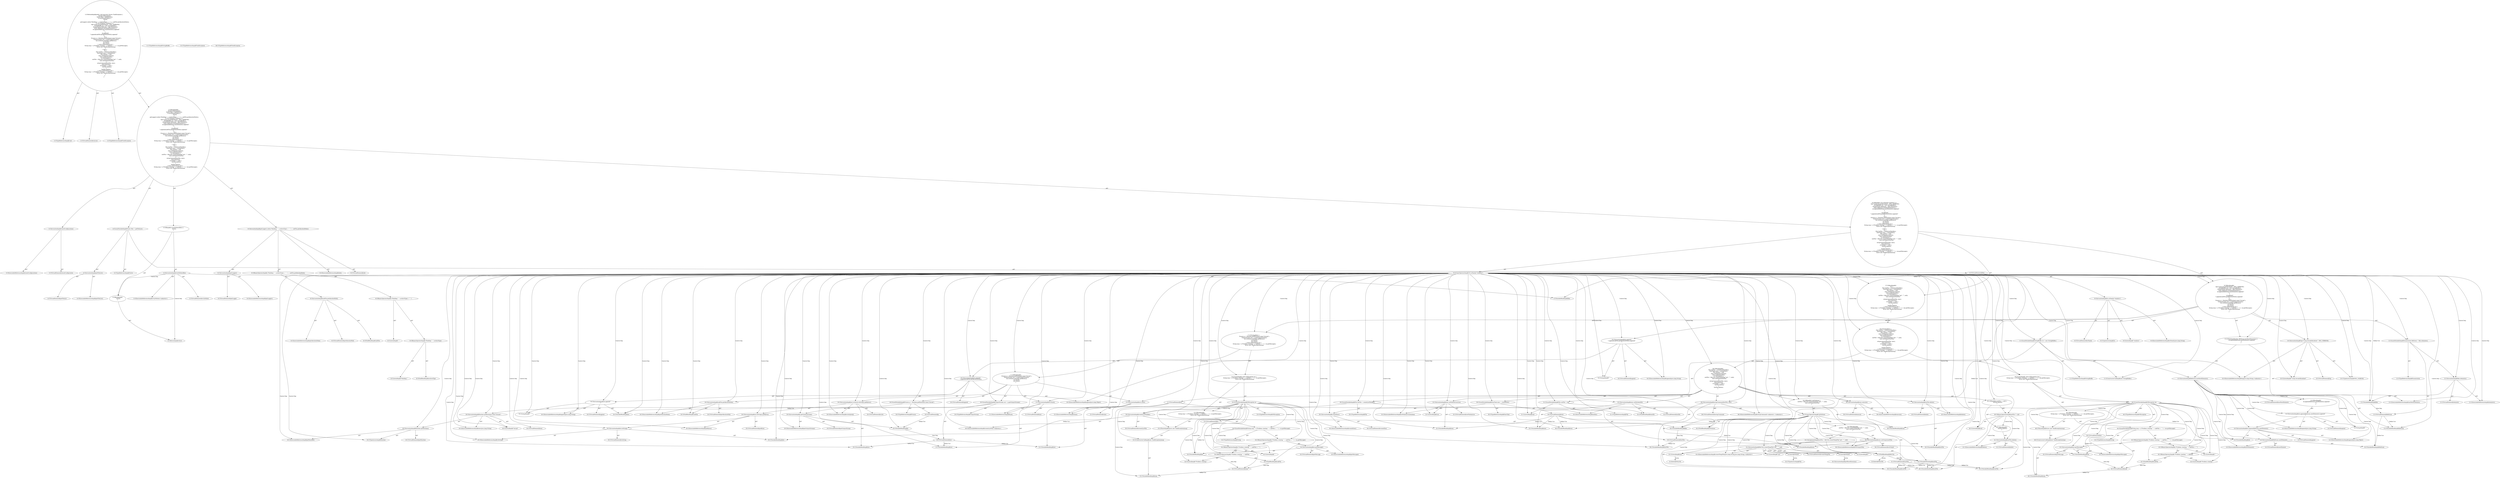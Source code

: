 digraph "execute#?" {
0 [label="2:CtTypeReferenceImpl@void" shape=ellipse]
1 [label="2:CtVirtualElement@execute" shape=ellipse]
2 [label="2:CtTypeReferenceImpl@TaskException" shape=ellipse]
3 [label="3:CtExecutableReferenceImpl@checkConfiguration()" shape=ellipse]
4 [label="3:CtVirtualElement@checkConfiguration" shape=ellipse]
5 [label="3:CtInvocationImpl@checkConfiguration()" shape=ellipse]
6 [label="4:CtTypeReferenceImpl@Vector" shape=ellipse]
7 [label="4:CtExecutableReferenceImpl@getFileList()" shape=ellipse]
8 [label="4:CtVirtualElement@getFileList" shape=ellipse]
9 [label="4:CtInvocationImpl@getFileList()" shape=ellipse]
10 [label="4:CtVirtualElement@files" shape=ellipse]
11 [label="4:CtLocalVariableImpl@Vector files = getFileList()" shape=ellipse]
12 [label="5:CtExecutableReferenceImpl@isUpToDate(<unknown>)" shape=ellipse]
13 [label="5:CtVirtualElement@isUpToDate" shape=ellipse]
14 [label="5:CtVariableReadImpl@files" shape=ellipse]
15 [label="5:CtInvocationImpl@isUpToDate(files)" shape=ellipse]
16 [label="6:CtReturnImpl@return" shape=ellipse]
17 [label="5:CtBlockImpl@\{
    return;
\}" shape=ellipse]
18 [label="5:CtIfImpl@if (isUpToDate(files)) \{
    return;
\}" shape=ellipse]
19 [label="8:CtExecutableReferenceImpl@info()" shape=ellipse]
20 [label="8:CtVirtualElement@info" shape=ellipse]
21 [label="8:CtExecutableReferenceImpl@getLogger()" shape=ellipse]
22 [label="8:CtVirtualElement@getLogger" shape=ellipse]
23 [label="8:CtInvocationImpl@getLogger()" shape=ellipse]
24 [label="8:CtLiteralImpl@\"Building \"" shape=ellipse]
25 [label="8:CtFieldReadImpl@archiveType" shape=ellipse]
26 [label="8:CtBinaryOperatorImpl@(\"Building \" + archiveType)" shape=ellipse]
27 [label="8:CtLiteralImpl@\": \"" shape=ellipse]
28 [label="8:CtBinaryOperatorImpl@((\"Building \" + archiveType) + \": \")" shape=ellipse]
29 [label="8:CtExecutableReferenceImpl@getAbsolutePath()" shape=ellipse]
30 [label="8:CtVirtualElement@getAbsolutePath" shape=ellipse]
31 [label="8:CtFieldReadImpl@cabFile" shape=ellipse]
32 [label="8:CtInvocationImpl@cabFile.getAbsolutePath()" shape=ellipse]
33 [label="8:CtBinaryOperatorImpl@((\"Building \" + archiveType) + \": \") + cabFile.getAbsolutePath()" shape=ellipse]
34 [label="8:CtInvocationImpl@getLogger().info(((\"Building \" + archiveType) + \": \") + cabFile.getAbsolutePath())" shape=ellipse]
35 [label="9:CtExecutableReferenceImpl@isFamily(java.lang.String)" shape=ellipse]
36 [label="9:CtVirtualElement@isFamily" shape=ellipse]
37 [label="9:CtTypeAccessImpl@Os" shape=ellipse]
38 [label="9:CtLiteralImpl@\"windows\"" shape=ellipse]
39 [label="9:CtInvocationImpl@Os.isFamily(\"windows\")" shape=ellipse]
40 [label="9:CtUnaryOperatorImpl@!Os.isFamily(\"windows\")" shape=ellipse]
41 [label="10:CtExecutableReferenceImpl@log(java.lang.String,<unknown>)" shape=ellipse]
42 [label="10:CtVirtualElement@log" shape=ellipse]
43 [label="10:CtLiteralImpl@\"Using listcab/libcabinet\"" shape=ellipse]
44 [label="10:CtTypeAccessImpl@MSG_VERBOSE" shape=ellipse]
45 [label="10:CtInvocationImpl@log(\"Using listcab/libcabinet\", MSG_VERBOSE)" shape=ellipse]
46 [label="11:CtTypeReferenceImpl@StringBuffer" shape=ellipse]
47 [label="11:CtTypeReferenceImpl@StringBuffer" shape=ellipse]
48 [label="11:CtConstructorCallImpl@new StringBuffer()" shape=ellipse]
49 [label="11:CtVirtualElement@sb" shape=ellipse]
50 [label="11:CtLocalVariableImpl@StringBuffer sb = new StringBuffer()" shape=ellipse]
51 [label="12:CtTypeReferenceImpl@Enumeration" shape=ellipse]
52 [label="12:CtExecutableReferenceImpl@elements()" shape=ellipse]
53 [label="12:CtVirtualElement@elements" shape=ellipse]
54 [label="12:CtVariableReadImpl@files" shape=ellipse]
55 [label="12:CtInvocationImpl@files.elements()" shape=ellipse]
56 [label="12:CtVirtualElement@fileEnum" shape=ellipse]
57 [label="12:CtLocalVariableImpl@Enumeration fileEnum = files.elements()" shape=ellipse]
58 [label="13:CtExecutableReferenceImpl@hasMoreElements()" shape=ellipse]
59 [label="13:CtVirtualElement@hasMoreElements" shape=ellipse]
60 [label="13:CtVariableReadImpl@fileEnum" shape=ellipse]
61 [label="13:CtInvocationImpl@fileEnum.hasMoreElements()" shape=ellipse]
62 [label="14:CtExecutableReferenceImpl@append(java.lang.String)" shape=ellipse]
63 [label="14:CtVirtualElement@append" shape=ellipse]
64 [label="14:CtExecutableReferenceImpl@append(java.lang.Object)" shape=ellipse]
65 [label="14:CtVirtualElement@append" shape=ellipse]
66 [label="14:CtVariableReadImpl@sb" shape=ellipse]
67 [label="14:CtExecutableReferenceImpl@nextElement()" shape=ellipse]
68 [label="14:CtVirtualElement@nextElement" shape=ellipse]
69 [label="14:CtVariableReadImpl@fileEnum" shape=ellipse]
70 [label="14:CtInvocationImpl@fileEnum.nextElement()" shape=ellipse]
71 [label="14:CtInvocationImpl@sb.append(fileEnum.nextElement())" shape=ellipse]
72 [label="14:CtLiteralImpl@\"\n\"" shape=ellipse]
73 [label="14:CtInvocationImpl@sb.append(fileEnum.nextElement()).append(\"\n\")" shape=ellipse]
74 [label="13:CtBlockImpl@\{
    sb.append(fileEnum.nextElement()).append(\"\n\");
\}" shape=ellipse]
75 [label="13:CtWhileImpl@while (fileEnum.hasMoreElements()) \{
    sb.append(fileEnum.nextElement()).append(\"\n\");
\} " shape=ellipse]
76 [label="16:CtExecutableReferenceImpl@append(java.lang.String)" shape=ellipse]
77 [label="16:CtVirtualElement@append" shape=ellipse]
78 [label="16:CtExecutableReferenceImpl@append(java.lang.Object)" shape=ellipse]
79 [label="16:CtVirtualElement@append" shape=ellipse]
80 [label="16:CtExecutableReferenceImpl@append(java.lang.String)" shape=ellipse]
81 [label="16:CtVirtualElement@append" shape=ellipse]
82 [label="16:CtVariableReadImpl@sb" shape=ellipse]
83 [label="16:CtLiteralImpl@\"\n\"" shape=ellipse]
84 [label="16:CtInvocationImpl@sb.append(\"\n\")" shape=ellipse]
85 [label="16:CtExecutableReferenceImpl@getAbsolutePath()" shape=ellipse]
86 [label="16:CtVirtualElement@getAbsolutePath" shape=ellipse]
87 [label="16:CtFieldReadImpl@cabFile" shape=ellipse]
88 [label="16:CtInvocationImpl@cabFile.getAbsolutePath()" shape=ellipse]
89 [label="16:CtInvocationImpl@sb.append(\"\n\").append(cabFile.getAbsolutePath())" shape=ellipse]
90 [label="16:CtLiteralImpl@\"\n\"" shape=ellipse]
91 [label="16:CtInvocationImpl@sb.append(\"\n\").append(cabFile.getAbsolutePath()).append(\"\n\")" shape=ellipse]
92 [label="18:CtTypeReferenceImpl@Process" shape=ellipse]
93 [label="18:CtExecutableReferenceImpl@exec(java.lang.String)" shape=ellipse]
94 [label="18:CtVirtualElement@exec" shape=ellipse]
95 [label="18:CtExecutableReferenceImpl@getRuntime()" shape=ellipse]
96 [label="18:CtVirtualElement@getRuntime" shape=ellipse]
97 [label="18:CtTypeAccessImpl@Runtime" shape=ellipse]
98 [label="18:CtInvocationImpl@Runtime.getRuntime()" shape=ellipse]
99 [label="18:CtLiteralImpl@\"listcab\"" shape=ellipse]
100 [label="18:CtInvocationImpl@Runtime.getRuntime().exec(\"listcab\")" shape=ellipse]
101 [label="18:CtVirtualElement@p" shape=ellipse]
102 [label="18:CtLocalVariableImpl@Process p = Runtime.getRuntime().exec(\"listcab\")" shape=ellipse]
103 [label="19:CtTypeReferenceImpl@OutputStream" shape=ellipse]
104 [label="19:CtExecutableReferenceImpl@getOutputStream()" shape=ellipse]
105 [label="19:CtVirtualElement@getOutputStream" shape=ellipse]
106 [label="19:CtVariableReadImpl@p" shape=ellipse]
107 [label="19:CtInvocationImpl@p.getOutputStream()" shape=ellipse]
108 [label="19:CtVirtualElement@out" shape=ellipse]
109 [label="19:CtLocalVariableImpl@OutputStream out = p.getOutputStream()" shape=ellipse]
110 [label="20:CtExecutableReferenceImpl@write(byte[])" shape=ellipse]
111 [label="20:CtVirtualElement@write" shape=ellipse]
112 [label="20:CtVariableReadImpl@out" shape=ellipse]
113 [label="20:CtExecutableReferenceImpl@getBytes()" shape=ellipse]
114 [label="20:CtVirtualElement@getBytes" shape=ellipse]
115 [label="20:CtExecutableReferenceImpl@toString()" shape=ellipse]
116 [label="20:CtVirtualElement@toString" shape=ellipse]
117 [label="20:CtVariableReadImpl@sb" shape=ellipse]
118 [label="20:CtInvocationImpl@sb.toString()" shape=ellipse]
119 [label="20:CtInvocationImpl@sb.toString().getBytes()" shape=ellipse]
120 [label="20:CtInvocationImpl@out.write(sb.toString().getBytes())" shape=ellipse]
121 [label="21:CtExecutableReferenceImpl@flush()" shape=ellipse]
122 [label="21:CtVirtualElement@flush" shape=ellipse]
123 [label="21:CtVariableReadImpl@out" shape=ellipse]
124 [label="21:CtInvocationImpl@out.flush()" shape=ellipse]
125 [label="22:CtExecutableReferenceImpl@close()" shape=ellipse]
126 [label="22:CtVirtualElement@close" shape=ellipse]
127 [label="22:CtVariableReadImpl@out" shape=ellipse]
128 [label="22:CtInvocationImpl@out.close()" shape=ellipse]
129 [label="17:CtBlockImpl@\{
    Process p = Runtime.getRuntime().exec(\"listcab\");
    OutputStream out = p.getOutputStream();
    out.write(sb.toString().getBytes());
    out.flush();
    out.close();
\}" shape=ellipse]
130 [label="23:CtVirtualElement@ex" shape=ellipse]
131 [label="23:CtTypeReferenceImpl@IOException" shape=ellipse]
132 [label="23:CtCatchVariableImpl@IOException ex" shape=ellipse]
133 [label="24:CtTypeReferenceImpl@String" shape=ellipse]
134 [label="24:CtLiteralImpl@\"Problem creating \"" shape=ellipse]
135 [label="24:CtFieldReadImpl@cabFile" shape=ellipse]
136 [label="24:CtBinaryOperatorImpl@(\"Problem creating \" + cabFile)" shape=ellipse]
137 [label="24:CtLiteralImpl@\" \"" shape=ellipse]
138 [label="24:CtBinaryOperatorImpl@((\"Problem creating \" + cabFile) + \" \")" shape=ellipse]
139 [label="24:CtExecutableReferenceImpl@getMessage()" shape=ellipse]
140 [label="24:CtVirtualElement@getMessage" shape=ellipse]
141 [label="24:CtVariableReadImpl@ex" shape=ellipse]
142 [label="24:CtInvocationImpl@ex.getMessage()" shape=ellipse]
143 [label="24:CtBinaryOperatorImpl@((\"Problem creating \" + cabFile) + \" \") + ex.getMessage()" shape=ellipse]
144 [label="24:CtVirtualElement@msg" shape=ellipse]
145 [label="24:CtLocalVariableImpl@String msg = ((\"Problem creating \" + cabFile) + \" \") + ex.getMessage()" shape=ellipse]
146 [label="25:CtTypeReferenceImpl@TaskException" shape=ellipse]
147 [label="25:CtVariableReadImpl@msg" shape=ellipse]
148 [label="25:CtConstructorCallImpl@new TaskException(msg)" shape=ellipse]
149 [label="25:CtThrowImpl@throw new TaskException(msg)" shape=ellipse]
150 [label="23:CtBlockImpl@\{
    String msg = ((\"Problem creating \" + cabFile) + \" \") + ex.getMessage();
    throw new TaskException(msg);
\}" shape=ellipse]
151 [label="23:CtCatchImpl@ catch (IOException ex) \{
    String msg = ((\"Problem creating \" + cabFile) + \" \") + ex.getMessage();
    throw new TaskException(msg);
\}" shape=ellipse]
152 [label="17:CtTryImpl@try \{
    Process p = Runtime.getRuntime().exec(\"listcab\");
    OutputStream out = p.getOutputStream();
    out.write(sb.toString().getBytes());
    out.flush();
    out.close();
\} catch (IOException ex) \{
    String msg = ((\"Problem creating \" + cabFile) + \" \") + ex.getMessage();
    throw new TaskException(msg);
\}" shape=ellipse]
153 [label="9:CtBlockImpl@\{
    log(\"Using listcab/libcabinet\", MSG_VERBOSE);
    StringBuffer sb = new StringBuffer();
    Enumeration fileEnum = files.elements();
    while (fileEnum.hasMoreElements()) \{
        sb.append(fileEnum.nextElement()).append(\"\n\");
    \} 
    sb.append(\"\n\").append(cabFile.getAbsolutePath()).append(\"\n\");
    try \{
        Process p = Runtime.getRuntime().exec(\"listcab\");
        OutputStream out = p.getOutputStream();
        out.write(sb.toString().getBytes());
        out.flush();
        out.close();
    \} catch (IOException ex) \{
        String msg = ((\"Problem creating \" + cabFile) + \" \") + ex.getMessage();
        throw new TaskException(msg);
    \}
\}" shape=ellipse]
154 [label="29:CtTypeReferenceImpl@File" shape=ellipse]
155 [label="29:CtExecutableReferenceImpl@createListFile(<unknown>)" shape=ellipse]
156 [label="29:CtVirtualElement@createListFile" shape=ellipse]
157 [label="29:CtVariableReadImpl@files" shape=ellipse]
158 [label="29:CtInvocationImpl@createListFile(files)" shape=ellipse]
159 [label="29:CtVirtualElement@listFile" shape=ellipse]
160 [label="29:CtLocalVariableImpl@File listFile = createListFile(files)" shape=ellipse]
161 [label="30:CtTypeReferenceImpl@ExecTask" shape=ellipse]
162 [label="30:CtExecutableReferenceImpl@createExec()" shape=ellipse]
163 [label="30:CtVirtualElement@createExec" shape=ellipse]
164 [label="30:CtInvocationImpl@createExec()" shape=ellipse]
165 [label="30:CtVirtualElement@exec" shape=ellipse]
166 [label="30:CtLocalVariableImpl@ExecTask exec = createExec()" shape=ellipse]
167 [label="31:CtTypeReferenceImpl@File" shape=ellipse]
168 [label="31:CtLiteralImpl@null" shape=ellipse]
169 [label="31:CtVirtualElement@outFile" shape=ellipse]
170 [label="31:CtLocalVariableImpl@File outFile = null" shape=ellipse]
171 [label="32:CtExecutableReferenceImpl@setFailonerror(boolean)" shape=ellipse]
172 [label="32:CtVirtualElement@setFailonerror" shape=ellipse]
173 [label="32:CtVariableReadImpl@exec" shape=ellipse]
174 [label="32:CtLiteralImpl@true" shape=ellipse]
175 [label="32:CtInvocationImpl@exec.setFailonerror(true)" shape=ellipse]
176 [label="33:CtExecutableReferenceImpl@setDir()" shape=ellipse]
177 [label="33:CtVirtualElement@setDir" shape=ellipse]
178 [label="33:CtVariableReadImpl@exec" shape=ellipse]
179 [label="33:CtFieldReadImpl@baseDir" shape=ellipse]
180 [label="33:CtInvocationImpl@exec.setDir(baseDir)" shape=ellipse]
181 [label="34:CtFieldReadImpl@doVerbose" shape=ellipse]
182 [label="34:CtUnaryOperatorImpl@!doVerbose" shape=ellipse]
183 [label="35:CtVariableWriteImpl@outFile" shape=ellipse]
184 [label="35:CtExecutableReferenceImpl@createTempFile(java.lang.String,java.lang.String,<unknown>)" shape=ellipse]
185 [label="35:CtVirtualElement@createTempFile" shape=ellipse]
186 [label="35:CtFieldReadImpl@fileUtils" shape=ellipse]
187 [label="35:CtLiteralImpl@\"ant\"" shape=ellipse]
188 [label="35:CtLiteralImpl@\"\"" shape=ellipse]
189 [label="35:CtLiteralImpl@null" shape=ellipse]
190 [label="35:CtInvocationImpl@fileUtils.createTempFile(\"ant\", \"\", null)" shape=ellipse]
191 [label="35:CtAssignmentImpl@outFile = fileUtils.createTempFile(\"ant\", \"\", null)" shape=ellipse]
192 [label="36:CtExecutableReferenceImpl@setOutput(File)" shape=ellipse]
193 [label="36:CtVirtualElement@setOutput" shape=ellipse]
194 [label="36:CtVariableReadImpl@exec" shape=ellipse]
195 [label="36:CtVariableReadImpl@outFile" shape=ellipse]
196 [label="36:CtInvocationImpl@exec.setOutput(outFile)" shape=ellipse]
197 [label="34:CtBlockImpl@\{
    outFile = fileUtils.createTempFile(\"ant\", \"\", null);
    exec.setOutput(outFile);
\}" shape=ellipse]
198 [label="34:CtIfImpl@if (!doVerbose) \{
    outFile = fileUtils.createTempFile(\"ant\", \"\", null);
    exec.setOutput(outFile);
\}" shape=ellipse]
199 [label="38:CtExecutableReferenceImpl@setupCommand(<unknown>,<unknown>)" shape=ellipse]
200 [label="38:CtVirtualElement@setupCommand" shape=ellipse]
201 [label="38:CtVariableReadImpl@listFile" shape=ellipse]
202 [label="38:CtVariableReadImpl@exec" shape=ellipse]
203 [label="38:CtInvocationImpl@setupCommand(listFile, exec)" shape=ellipse]
204 [label="39:CtExecutableReferenceImpl@execute()" shape=ellipse]
205 [label="39:CtVirtualElement@execute" shape=ellipse]
206 [label="39:CtVariableReadImpl@exec" shape=ellipse]
207 [label="39:CtInvocationImpl@exec.execute()" shape=ellipse]
208 [label="40:CtVariableReadImpl@outFile" shape=ellipse]
209 [label="40:CtLiteralImpl@null" shape=ellipse]
210 [label="40:CtBinaryOperatorImpl@outFile != null" shape=ellipse]
211 [label="41:CtExecutableReferenceImpl@delete()" shape=ellipse]
212 [label="41:CtVirtualElement@delete" shape=ellipse]
213 [label="41:CtVariableReadImpl@outFile" shape=ellipse]
214 [label="41:CtInvocationImpl@outFile.delete()" shape=ellipse]
215 [label="40:CtBlockImpl@\{
    outFile.delete();
\}" shape=ellipse]
216 [label="40:CtIfImpl@if (outFile != null) \{
    outFile.delete();
\}" shape=ellipse]
217 [label="43:CtExecutableReferenceImpl@delete()" shape=ellipse]
218 [label="43:CtVirtualElement@delete" shape=ellipse]
219 [label="43:CtVariableReadImpl@listFile" shape=ellipse]
220 [label="43:CtInvocationImpl@listFile.delete()" shape=ellipse]
221 [label="28:CtBlockImpl@\{
    File listFile = createListFile(files);
    ExecTask exec = createExec();
    File outFile = null;
    exec.setFailonerror(true);
    exec.setDir(baseDir);
    if (!doVerbose) \{
        outFile = fileUtils.createTempFile(\"ant\", \"\", null);
        exec.setOutput(outFile);
    \}
    setupCommand(listFile, exec);
    exec.execute();
    if (outFile != null) \{
        outFile.delete();
    \}
    listFile.delete();
\}" shape=ellipse]
222 [label="44:CtVirtualElement@ioe" shape=ellipse]
223 [label="44:CtTypeReferenceImpl@IOException" shape=ellipse]
224 [label="44:CtCatchVariableImpl@IOException ioe" shape=ellipse]
225 [label="45:CtTypeReferenceImpl@String" shape=ellipse]
226 [label="45:CtLiteralImpl@\"Problem creating \"" shape=ellipse]
227 [label="45:CtFieldReadImpl@cabFile" shape=ellipse]
228 [label="45:CtBinaryOperatorImpl@(\"Problem creating \" + cabFile)" shape=ellipse]
229 [label="45:CtLiteralImpl@\" \"" shape=ellipse]
230 [label="45:CtBinaryOperatorImpl@((\"Problem creating \" + cabFile) + \" \")" shape=ellipse]
231 [label="45:CtExecutableReferenceImpl@getMessage()" shape=ellipse]
232 [label="45:CtVirtualElement@getMessage" shape=ellipse]
233 [label="45:CtVariableReadImpl@ioe" shape=ellipse]
234 [label="45:CtInvocationImpl@ioe.getMessage()" shape=ellipse]
235 [label="45:CtBinaryOperatorImpl@((\"Problem creating \" + cabFile) + \" \") + ioe.getMessage()" shape=ellipse]
236 [label="45:CtVirtualElement@msg" shape=ellipse]
237 [label="45:CtLocalVariableImpl@String msg = ((\"Problem creating \" + cabFile) + \" \") + ioe.getMessage()" shape=ellipse]
238 [label="46:CtTypeReferenceImpl@TaskException" shape=ellipse]
239 [label="46:CtVariableReadImpl@msg" shape=ellipse]
240 [label="46:CtConstructorCallImpl@new TaskException(msg)" shape=ellipse]
241 [label="46:CtThrowImpl@throw new TaskException(msg)" shape=ellipse]
242 [label="44:CtBlockImpl@\{
    String msg = ((\"Problem creating \" + cabFile) + \" \") + ioe.getMessage();
    throw new TaskException(msg);
\}" shape=ellipse]
243 [label="44:CtCatchImpl@ catch (IOException ioe) \{
    String msg = ((\"Problem creating \" + cabFile) + \" \") + ioe.getMessage();
    throw new TaskException(msg);
\}" shape=ellipse]
244 [label="28:CtTryImpl@try \{
    File listFile = createListFile(files);
    ExecTask exec = createExec();
    File outFile = null;
    exec.setFailonerror(true);
    exec.setDir(baseDir);
    if (!doVerbose) \{
        outFile = fileUtils.createTempFile(\"ant\", \"\", null);
        exec.setOutput(outFile);
    \}
    setupCommand(listFile, exec);
    exec.execute();
    if (outFile != null) \{
        outFile.delete();
    \}
    listFile.delete();
\} catch (IOException ioe) \{
    String msg = ((\"Problem creating \" + cabFile) + \" \") + ioe.getMessage();
    throw new TaskException(msg);
\}" shape=ellipse]
245 [label="27:CtBlockImpl@\{
    try \{
        File listFile = createListFile(files);
        ExecTask exec = createExec();
        File outFile = null;
        exec.setFailonerror(true);
        exec.setDir(baseDir);
        if (!doVerbose) \{
            outFile = fileUtils.createTempFile(\"ant\", \"\", null);
            exec.setOutput(outFile);
        \}
        setupCommand(listFile, exec);
        exec.execute();
        if (outFile != null) \{
            outFile.delete();
        \}
        listFile.delete();
    \} catch (IOException ioe) \{
        String msg = ((\"Problem creating \" + cabFile) + \" \") + ioe.getMessage();
        throw new TaskException(msg);
    \}
\}" shape=ellipse]
246 [label="9:CtIfImpl@if (!Os.isFamily(\"windows\")) \{
    log(\"Using listcab/libcabinet\", MSG_VERBOSE);
    StringBuffer sb = new StringBuffer();
    Enumeration fileEnum = files.elements();
    while (fileEnum.hasMoreElements()) \{
        sb.append(fileEnum.nextElement()).append(\"\n\");
    \} 
    sb.append(\"\n\").append(cabFile.getAbsolutePath()).append(\"\n\");
    try \{
        Process p = Runtime.getRuntime().exec(\"listcab\");
        OutputStream out = p.getOutputStream();
        out.write(sb.toString().getBytes());
        out.flush();
        out.close();
    \} catch (IOException ex) \{
        String msg = ((\"Problem creating \" + cabFile) + \" \") + ex.getMessage();
        throw new TaskException(msg);
    \}
\} else \{
    try \{
        File listFile = createListFile(files);
        ExecTask exec = createExec();
        File outFile = null;
        exec.setFailonerror(true);
        exec.setDir(baseDir);
        if (!doVerbose) \{
            outFile = fileUtils.createTempFile(\"ant\", \"\", null);
            exec.setOutput(outFile);
        \}
        setupCommand(listFile, exec);
        exec.execute();
        if (outFile != null) \{
            outFile.delete();
        \}
        listFile.delete();
    \} catch (IOException ioe) \{
        String msg = ((\"Problem creating \" + cabFile) + \" \") + ioe.getMessage();
        throw new TaskException(msg);
    \}
\}" shape=ellipse]
247 [label="2:CtBlockImpl@\{
    checkConfiguration();
    Vector files = getFileList();
    if (isUpToDate(files)) \{
        return;
    \}
    getLogger().info(((\"Building \" + archiveType) + \": \") + cabFile.getAbsolutePath());
    if (!Os.isFamily(\"windows\")) \{
        log(\"Using listcab/libcabinet\", MSG_VERBOSE);
        StringBuffer sb = new StringBuffer();
        Enumeration fileEnum = files.elements();
        while (fileEnum.hasMoreElements()) \{
            sb.append(fileEnum.nextElement()).append(\"\n\");
        \} 
        sb.append(\"\n\").append(cabFile.getAbsolutePath()).append(\"\n\");
        try \{
            Process p = Runtime.getRuntime().exec(\"listcab\");
            OutputStream out = p.getOutputStream();
            out.write(sb.toString().getBytes());
            out.flush();
            out.close();
        \} catch (IOException ex) \{
            String msg = ((\"Problem creating \" + cabFile) + \" \") + ex.getMessage();
            throw new TaskException(msg);
        \}
    \} else \{
        try \{
            File listFile = createListFile(files);
            ExecTask exec = createExec();
            File outFile = null;
            exec.setFailonerror(true);
            exec.setDir(baseDir);
            if (!doVerbose) \{
                outFile = fileUtils.createTempFile(\"ant\", \"\", null);
                exec.setOutput(outFile);
            \}
            setupCommand(listFile, exec);
            exec.execute();
            if (outFile != null) \{
                outFile.delete();
            \}
            listFile.delete();
        \} catch (IOException ioe) \{
            String msg = ((\"Problem creating \" + cabFile) + \" \") + ioe.getMessage();
            throw new TaskException(msg);
        \}
    \}
\}" shape=ellipse]
248 [label="2:CtMethodImpl@public void execute() throws TaskException \{
    checkConfiguration();
    Vector files = getFileList();
    if (isUpToDate(files)) \{
        return;
    \}
    getLogger().info(((\"Building \" + archiveType) + \": \") + cabFile.getAbsolutePath());
    if (!Os.isFamily(\"windows\")) \{
        log(\"Using listcab/libcabinet\", MSG_VERBOSE);
        StringBuffer sb = new StringBuffer();
        Enumeration fileEnum = files.elements();
        while (fileEnum.hasMoreElements()) \{
            sb.append(fileEnum.nextElement()).append(\"\n\");
        \} 
        sb.append(\"\n\").append(cabFile.getAbsolutePath()).append(\"\n\");
        try \{
            Process p = Runtime.getRuntime().exec(\"listcab\");
            OutputStream out = p.getOutputStream();
            out.write(sb.toString().getBytes());
            out.flush();
            out.close();
        \} catch (IOException ex) \{
            String msg = ((\"Problem creating \" + cabFile) + \" \") + ex.getMessage();
            throw new TaskException(msg);
        \}
    \} else \{
        try \{
            File listFile = createListFile(files);
            ExecTask exec = createExec();
            File outFile = null;
            exec.setFailonerror(true);
            exec.setDir(baseDir);
            if (!doVerbose) \{
                outFile = fileUtils.createTempFile(\"ant\", \"\", null);
                exec.setOutput(outFile);
            \}
            setupCommand(listFile, exec);
            exec.execute();
            if (outFile != null) \{
                outFile.delete();
            \}
            listFile.delete();
        \} catch (IOException ioe) \{
            String msg = ((\"Problem creating \" + cabFile) + \" \") + ioe.getMessage();
            throw new TaskException(msg);
        \}
    \}
\}" shape=ellipse]
249 [label="35:Delete@DELETE" shape=ellipse]
250 [label="35:Delete@DELETE" shape=ellipse]
251 [label="35:Insert@INSERT" shape=ellipse]
252 [label="35:CtTypeAccessImpl@File" shape=ellipse]
253 [label="35:Insert@INSERT" shape=ellipse]
254 [label="35:CtInvocationImpl@getBaseDirectory()" shape=ellipse]
5 -> 4 [label="AST"];
5 -> 3 [label="AST"];
9 -> 8 [label="AST"];
9 -> 7 [label="AST"];
10 -> 14 [label="Define-Use"];
10 -> 54 [label="Define-Use"];
10 -> 157 [label="Define-Use"];
11 -> 10 [label="AST"];
11 -> 6 [label="AST"];
11 -> 9 [label="AST"];
15 -> 13 [label="AST"];
15 -> 12 [label="AST"];
15 -> 14 [label="AST"];
15 -> 17 [label="Control Dep"];
15 -> 16 [label="Control Dep"];
17 -> 16 [label="AST"];
18 -> 15 [label="AST"];
18 -> 17 [label="AST"];
23 -> 22 [label="AST"];
23 -> 21 [label="AST"];
26 -> 24 [label="AST"];
26 -> 25 [label="AST"];
28 -> 26 [label="AST"];
28 -> 27 [label="AST"];
32 -> 30 [label="AST"];
32 -> 31 [label="AST"];
32 -> 29 [label="AST"];
33 -> 28 [label="AST"];
33 -> 32 [label="AST"];
34 -> 20 [label="AST"];
34 -> 23 [label="AST"];
34 -> 19 [label="AST"];
34 -> 33 [label="AST"];
39 -> 36 [label="AST"];
39 -> 37 [label="AST"];
39 -> 35 [label="AST"];
39 -> 38 [label="AST"];
40 -> 39 [label="AST"];
40 -> 153 [label="Control Dep"];
40 -> 45 [label="Control Dep"];
40 -> 41 [label="Control Dep"];
40 -> 43 [label="Control Dep"];
40 -> 44 [label="Control Dep"];
40 -> 50 [label="Control Dep"];
40 -> 48 [label="Control Dep"];
40 -> 57 [label="Control Dep"];
40 -> 55 [label="Control Dep"];
40 -> 52 [label="Control Dep"];
40 -> 54 [label="Control Dep"];
40 -> 75 [label="Control Dep"];
40 -> 61 [label="Control Dep"];
40 -> 58 [label="Control Dep"];
40 -> 60 [label="Control Dep"];
40 -> 91 [label="Control Dep"];
40 -> 76 [label="Control Dep"];
40 -> 89 [label="Control Dep"];
40 -> 78 [label="Control Dep"];
40 -> 84 [label="Control Dep"];
40 -> 80 [label="Control Dep"];
40 -> 82 [label="Control Dep"];
40 -> 83 [label="Control Dep"];
40 -> 88 [label="Control Dep"];
40 -> 85 [label="Control Dep"];
40 -> 87 [label="Control Dep"];
40 -> 90 [label="Control Dep"];
40 -> 152 [label="Control Dep"];
40 -> 129 [label="Control Dep"];
40 -> 102 [label="Control Dep"];
40 -> 100 [label="Control Dep"];
40 -> 93 [label="Control Dep"];
40 -> 98 [label="Control Dep"];
40 -> 95 [label="Control Dep"];
40 -> 97 [label="Control Dep"];
40 -> 99 [label="Control Dep"];
40 -> 109 [label="Control Dep"];
40 -> 107 [label="Control Dep"];
40 -> 104 [label="Control Dep"];
40 -> 106 [label="Control Dep"];
40 -> 120 [label="Control Dep"];
40 -> 110 [label="Control Dep"];
40 -> 112 [label="Control Dep"];
40 -> 119 [label="Control Dep"];
40 -> 113 [label="Control Dep"];
40 -> 118 [label="Control Dep"];
40 -> 115 [label="Control Dep"];
40 -> 117 [label="Control Dep"];
40 -> 124 [label="Control Dep"];
40 -> 121 [label="Control Dep"];
40 -> 123 [label="Control Dep"];
40 -> 128 [label="Control Dep"];
40 -> 125 [label="Control Dep"];
40 -> 127 [label="Control Dep"];
40 -> 151 [label="Control Dep"];
40 -> 132 [label="Control Dep"];
40 -> 245 [label="Control Dep"];
40 -> 244 [label="Control Dep"];
40 -> 221 [label="Control Dep"];
40 -> 160 [label="Control Dep"];
40 -> 158 [label="Control Dep"];
40 -> 155 [label="Control Dep"];
40 -> 157 [label="Control Dep"];
40 -> 166 [label="Control Dep"];
40 -> 164 [label="Control Dep"];
40 -> 162 [label="Control Dep"];
40 -> 170 [label="Control Dep"];
40 -> 168 [label="Control Dep"];
40 -> 175 [label="Control Dep"];
40 -> 171 [label="Control Dep"];
40 -> 173 [label="Control Dep"];
40 -> 174 [label="Control Dep"];
40 -> 180 [label="Control Dep"];
40 -> 176 [label="Control Dep"];
40 -> 178 [label="Control Dep"];
40 -> 179 [label="Control Dep"];
40 -> 198 [label="Control Dep"];
40 -> 182 [label="Control Dep"];
40 -> 181 [label="Control Dep"];
40 -> 203 [label="Control Dep"];
40 -> 199 [label="Control Dep"];
40 -> 201 [label="Control Dep"];
40 -> 202 [label="Control Dep"];
40 -> 207 [label="Control Dep"];
40 -> 204 [label="Control Dep"];
40 -> 206 [label="Control Dep"];
40 -> 216 [label="Control Dep"];
40 -> 210 [label="Control Dep"];
40 -> 208 [label="Control Dep"];
40 -> 209 [label="Control Dep"];
40 -> 220 [label="Control Dep"];
40 -> 217 [label="Control Dep"];
40 -> 219 [label="Control Dep"];
40 -> 243 [label="Control Dep"];
40 -> 224 [label="Control Dep"];
45 -> 42 [label="AST"];
45 -> 41 [label="AST"];
45 -> 43 [label="AST"];
45 -> 44 [label="AST"];
49 -> 66 [label="Define-Use"];
49 -> 82 [label="Define-Use"];
49 -> 117 [label="Define-Use"];
50 -> 49 [label="AST"];
50 -> 46 [label="AST"];
50 -> 48 [label="AST"];
54 -> 56 [label="Data Dep"];
55 -> 53 [label="AST"];
55 -> 54 [label="AST"];
55 -> 52 [label="AST"];
56 -> 60 [label="Define-Use"];
56 -> 69 [label="Define-Use"];
57 -> 56 [label="AST"];
57 -> 51 [label="AST"];
57 -> 55 [label="AST"];
61 -> 59 [label="AST"];
61 -> 60 [label="AST"];
61 -> 58 [label="AST"];
61 -> 74 [label="Control Dep"];
61 -> 73 [label="Control Dep"];
61 -> 62 [label="Control Dep"];
61 -> 71 [label="Control Dep"];
61 -> 64 [label="Control Dep"];
61 -> 66 [label="Control Dep"];
61 -> 70 [label="Control Dep"];
61 -> 67 [label="Control Dep"];
61 -> 69 [label="Control Dep"];
61 -> 72 [label="Control Dep"];
70 -> 68 [label="AST"];
70 -> 69 [label="AST"];
70 -> 67 [label="AST"];
71 -> 65 [label="AST"];
71 -> 66 [label="AST"];
71 -> 64 [label="AST"];
71 -> 70 [label="AST"];
73 -> 63 [label="AST"];
73 -> 71 [label="AST"];
73 -> 62 [label="AST"];
73 -> 72 [label="AST"];
74 -> 73 [label="AST"];
75 -> 61 [label="AST"];
75 -> 74 [label="AST"];
84 -> 81 [label="AST"];
84 -> 82 [label="AST"];
84 -> 80 [label="AST"];
84 -> 83 [label="AST"];
88 -> 86 [label="AST"];
88 -> 87 [label="AST"];
88 -> 85 [label="AST"];
89 -> 79 [label="AST"];
89 -> 84 [label="AST"];
89 -> 78 [label="AST"];
89 -> 88 [label="AST"];
91 -> 77 [label="AST"];
91 -> 89 [label="AST"];
91 -> 76 [label="AST"];
91 -> 90 [label="AST"];
98 -> 96 [label="AST"];
98 -> 97 [label="AST"];
98 -> 95 [label="AST"];
100 -> 94 [label="AST"];
100 -> 98 [label="AST"];
100 -> 93 [label="AST"];
100 -> 99 [label="AST"];
101 -> 106 [label="Define-Use"];
102 -> 101 [label="AST"];
102 -> 92 [label="AST"];
102 -> 100 [label="AST"];
106 -> 108 [label="Data Dep"];
107 -> 105 [label="AST"];
107 -> 106 [label="AST"];
107 -> 104 [label="AST"];
108 -> 112 [label="Define-Use"];
108 -> 123 [label="Define-Use"];
108 -> 127 [label="Define-Use"];
109 -> 108 [label="AST"];
109 -> 103 [label="AST"];
109 -> 107 [label="AST"];
118 -> 116 [label="AST"];
118 -> 117 [label="AST"];
118 -> 115 [label="AST"];
119 -> 114 [label="AST"];
119 -> 118 [label="AST"];
119 -> 113 [label="AST"];
120 -> 111 [label="AST"];
120 -> 112 [label="AST"];
120 -> 110 [label="AST"];
120 -> 119 [label="AST"];
124 -> 122 [label="AST"];
124 -> 123 [label="AST"];
124 -> 121 [label="AST"];
128 -> 126 [label="AST"];
128 -> 127 [label="AST"];
128 -> 125 [label="AST"];
129 -> 102 [label="AST"];
129 -> 109 [label="AST"];
129 -> 120 [label="AST"];
129 -> 124 [label="AST"];
129 -> 128 [label="AST"];
130 -> 141 [label="Define-Use"];
132 -> 130 [label="AST"];
132 -> 131 [label="AST"];
132 -> 150 [label="Control Dep"];
132 -> 145 [label="Control Dep"];
132 -> 143 [label="Control Dep"];
132 -> 138 [label="Control Dep"];
132 -> 136 [label="Control Dep"];
132 -> 134 [label="Control Dep"];
132 -> 135 [label="Control Dep"];
132 -> 137 [label="Control Dep"];
132 -> 142 [label="Control Dep"];
132 -> 139 [label="Control Dep"];
132 -> 141 [label="Control Dep"];
132 -> 149 [label="Control Dep"];
132 -> 148 [label="Control Dep"];
132 -> 147 [label="Control Dep"];
135 -> 144 [label="Data Dep"];
136 -> 134 [label="AST"];
136 -> 135 [label="AST"];
138 -> 136 [label="AST"];
138 -> 137 [label="AST"];
141 -> 144 [label="Data Dep"];
142 -> 140 [label="AST"];
142 -> 141 [label="AST"];
142 -> 139 [label="AST"];
143 -> 138 [label="AST"];
143 -> 142 [label="AST"];
144 -> 147 [label="Define-Use"];
145 -> 144 [label="AST"];
145 -> 133 [label="AST"];
145 -> 143 [label="AST"];
148 -> 147 [label="AST"];
149 -> 148 [label="AST"];
150 -> 145 [label="AST"];
150 -> 149 [label="AST"];
151 -> 132 [label="AST"];
151 -> 150 [label="AST"];
152 -> 129 [label="AST"];
152 -> 151 [label="AST"];
153 -> 45 [label="AST"];
153 -> 50 [label="AST"];
153 -> 57 [label="AST"];
153 -> 75 [label="AST"];
153 -> 91 [label="AST"];
153 -> 152 [label="AST"];
157 -> 159 [label="Data Dep"];
158 -> 156 [label="AST"];
158 -> 155 [label="AST"];
158 -> 157 [label="AST"];
159 -> 201 [label="Define-Use"];
159 -> 219 [label="Define-Use"];
160 -> 159 [label="AST"];
160 -> 154 [label="AST"];
160 -> 158 [label="AST"];
164 -> 163 [label="AST"];
164 -> 162 [label="AST"];
165 -> 173 [label="Define-Use"];
165 -> 178 [label="Define-Use"];
165 -> 194 [label="Define-Use"];
165 -> 202 [label="Define-Use"];
165 -> 206 [label="Define-Use"];
166 -> 165 [label="AST"];
166 -> 161 [label="AST"];
166 -> 164 [label="AST"];
169 -> 195 [label="Define-Use"];
169 -> 208 [label="Define-Use"];
169 -> 213 [label="Define-Use"];
170 -> 169 [label="AST"];
170 -> 167 [label="AST"];
170 -> 168 [label="AST"];
175 -> 172 [label="AST"];
175 -> 173 [label="AST"];
175 -> 171 [label="AST"];
175 -> 174 [label="AST"];
180 -> 177 [label="AST"];
180 -> 178 [label="AST"];
180 -> 176 [label="AST"];
180 -> 179 [label="AST"];
182 -> 181 [label="AST"];
182 -> 197 [label="Control Dep"];
182 -> 191 [label="Control Dep"];
182 -> 183 [label="Control Dep"];
182 -> 190 [label="Control Dep"];
182 -> 184 [label="Control Dep"];
182 -> 186 [label="Control Dep"];
182 -> 187 [label="Control Dep"];
182 -> 188 [label="Control Dep"];
182 -> 189 [label="Control Dep"];
182 -> 196 [label="Control Dep"];
182 -> 192 [label="Control Dep"];
182 -> 194 [label="Control Dep"];
182 -> 195 [label="Control Dep"];
183 -> 195 [label="Define-Use"];
183 -> 208 [label="Define-Use"];
183 -> 213 [label="Define-Use"];
186 -> 183 [label="Data Dep"];
186 -> 249 [label="Action"];
189 -> 250 [label="Action"];
190 -> 185 [label="AST"];
190 -> 186 [label="AST"];
190 -> 184 [label="AST"];
190 -> 187 [label="AST"];
190 -> 188 [label="AST"];
190 -> 189 [label="AST"];
190 -> 251 [label="Action"];
190 -> 253 [label="Action"];
191 -> 183 [label="AST"];
191 -> 190 [label="AST"];
196 -> 193 [label="AST"];
196 -> 194 [label="AST"];
196 -> 192 [label="AST"];
196 -> 195 [label="AST"];
197 -> 191 [label="AST"];
197 -> 196 [label="AST"];
198 -> 182 [label="AST"];
198 -> 197 [label="AST"];
203 -> 200 [label="AST"];
203 -> 199 [label="AST"];
203 -> 201 [label="AST"];
203 -> 202 [label="AST"];
207 -> 205 [label="AST"];
207 -> 206 [label="AST"];
207 -> 204 [label="AST"];
210 -> 208 [label="AST"];
210 -> 209 [label="AST"];
210 -> 215 [label="Control Dep"];
210 -> 214 [label="Control Dep"];
210 -> 211 [label="Control Dep"];
210 -> 213 [label="Control Dep"];
214 -> 212 [label="AST"];
214 -> 213 [label="AST"];
214 -> 211 [label="AST"];
215 -> 214 [label="AST"];
216 -> 210 [label="AST"];
216 -> 215 [label="AST"];
220 -> 218 [label="AST"];
220 -> 219 [label="AST"];
220 -> 217 [label="AST"];
221 -> 160 [label="AST"];
221 -> 166 [label="AST"];
221 -> 170 [label="AST"];
221 -> 175 [label="AST"];
221 -> 180 [label="AST"];
221 -> 198 [label="AST"];
221 -> 203 [label="AST"];
221 -> 207 [label="AST"];
221 -> 216 [label="AST"];
221 -> 220 [label="AST"];
222 -> 233 [label="Define-Use"];
224 -> 222 [label="AST"];
224 -> 223 [label="AST"];
224 -> 242 [label="Control Dep"];
224 -> 237 [label="Control Dep"];
224 -> 235 [label="Control Dep"];
224 -> 230 [label="Control Dep"];
224 -> 228 [label="Control Dep"];
224 -> 226 [label="Control Dep"];
224 -> 227 [label="Control Dep"];
224 -> 229 [label="Control Dep"];
224 -> 234 [label="Control Dep"];
224 -> 231 [label="Control Dep"];
224 -> 233 [label="Control Dep"];
224 -> 241 [label="Control Dep"];
224 -> 240 [label="Control Dep"];
224 -> 239 [label="Control Dep"];
227 -> 236 [label="Data Dep"];
228 -> 226 [label="AST"];
228 -> 227 [label="AST"];
230 -> 228 [label="AST"];
230 -> 229 [label="AST"];
233 -> 236 [label="Data Dep"];
234 -> 232 [label="AST"];
234 -> 233 [label="AST"];
234 -> 231 [label="AST"];
235 -> 230 [label="AST"];
235 -> 234 [label="AST"];
236 -> 239 [label="Define-Use"];
237 -> 236 [label="AST"];
237 -> 225 [label="AST"];
237 -> 235 [label="AST"];
240 -> 239 [label="AST"];
241 -> 240 [label="AST"];
242 -> 237 [label="AST"];
242 -> 241 [label="AST"];
243 -> 224 [label="AST"];
243 -> 242 [label="AST"];
244 -> 221 [label="AST"];
244 -> 243 [label="AST"];
245 -> 244 [label="AST"];
246 -> 40 [label="AST"];
246 -> 153 [label="AST"];
246 -> 245 [label="AST"];
247 -> 5 [label="AST"];
247 -> 11 [label="AST"];
247 -> 18 [label="AST"];
247 -> 34 [label="AST"];
247 -> 246 [label="AST"];
248 -> 1 [label="AST"];
248 -> 0 [label="AST"];
248 -> 2 [label="AST"];
248 -> 247 [label="AST"];
251 -> 252 [label="Action"];
253 -> 254 [label="Action"];
}